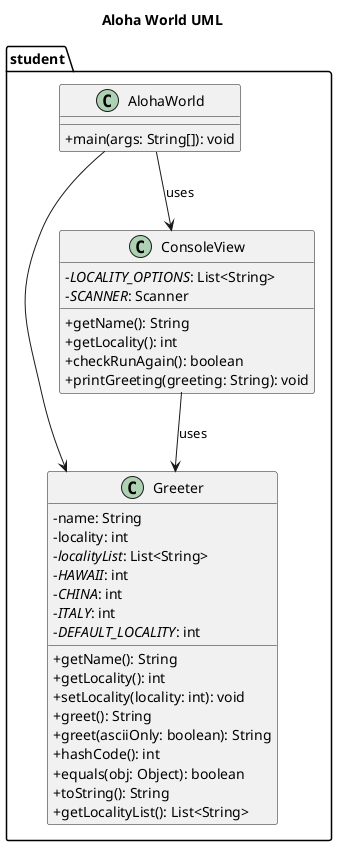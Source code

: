 @startuml
skinparam classAttributeIconSize 0
title Aloha World UML
package student {
    class Greeter {
        - name: String
        - locality: int
        - <i>localityList</i>: List<String>
        - <i>HAWAII</i>: int
        - <i>CHINA</i>: int
        - <i>ITALY</i>: int
        - <i>DEFAULT_LOCALITY</i>: int

        + getName(): String
        + getLocality(): int
        + setLocality(locality: int): void
        + greet(): String
        + greet(asciiOnly: boolean): String
        + hashCode(): int
        + equals(obj: Object): boolean
        + toString(): String
        + getLocalityList(): List<String>
    }

    class ConsoleView {
        - <i>LOCALITY_OPTIONS</i>: List<String>
        - <i>SCANNER</i>: Scanner
        + getName(): String
        + getLocality(): int
        + checkRunAgain(): boolean
        + printGreeting(greeting: String): void
    }

    class AlohaWorld {
        + main(args: String[]): void
    }
}


AlohaWorld --> Greeter
AlohaWorld --> ConsoleView : uses
ConsoleView --> Greeter : uses
@enduml